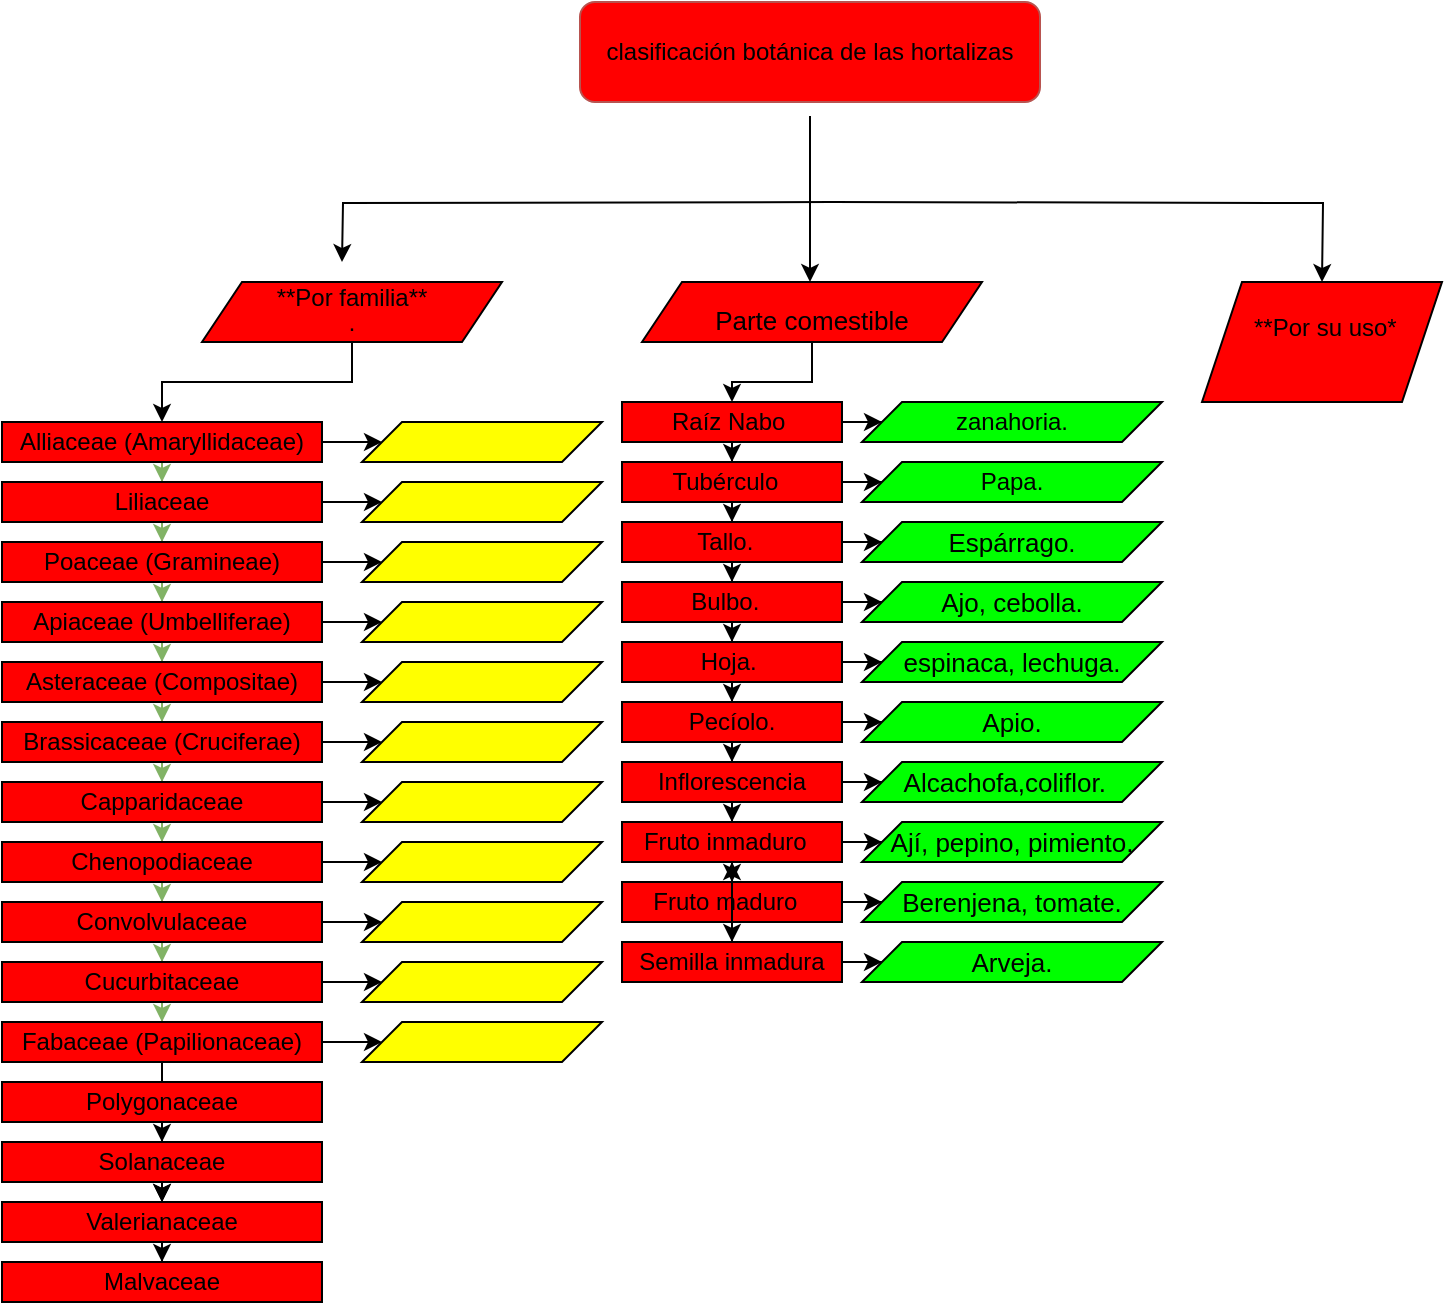 <mxfile version="20.2.7" type="github"><diagram id="4PT_vkWamiO-nSXqBPPG" name="Página-1"><mxGraphModel dx="1085" dy="634" grid="1" gridSize="10" guides="1" tooltips="1" connect="1" arrows="1" fold="1" page="1" pageScale="1" pageWidth="827" pageHeight="1169" math="0" shadow="0"><root><mxCell id="0"/><mxCell id="1" parent="0"/><mxCell id="nCWuup4R4AbDnW3DWiKd-2" style="edgeStyle=orthogonalEdgeStyle;rounded=0;orthogonalLoop=1;jettySize=auto;html=1;" edge="1" parent="1"><mxGeometry relative="1" as="geometry"><mxPoint x="670" y="160" as="targetPoint"/><mxPoint x="425" y="120" as="sourcePoint"/></mxGeometry></mxCell><mxCell id="nCWuup4R4AbDnW3DWiKd-3" style="edgeStyle=orthogonalEdgeStyle;rounded=0;orthogonalLoop=1;jettySize=auto;html=1;" edge="1" parent="1" source="S0YFLjFQys3BDrwnXeZM-1"><mxGeometry relative="1" as="geometry"><mxPoint x="414" y="160" as="targetPoint"/><Array as="points"><mxPoint x="414" y="160"/></Array></mxGeometry></mxCell><mxCell id="nCWuup4R4AbDnW3DWiKd-5" style="edgeStyle=orthogonalEdgeStyle;rounded=0;orthogonalLoop=1;jettySize=auto;html=1;" edge="1" parent="1"><mxGeometry relative="1" as="geometry"><mxPoint x="180" y="150" as="targetPoint"/><mxPoint x="425" y="120" as="sourcePoint"/></mxGeometry></mxCell><mxCell id="S0YFLjFQys3BDrwnXeZM-1" value="clasificación botánica de las hortalizas" style="rounded=1;whiteSpace=wrap;html=1;fillColor=#FF0000;strokeColor=#b85450;gradientColor=none;glass=0;shadow=0;sketch=0;perimeterSpacing=7;" parent="1" vertex="1"><mxGeometry x="299" y="20" width="230" height="50" as="geometry"/></mxCell><mxCell id="nCWuup4R4AbDnW3DWiKd-10" value="" style="edgeStyle=orthogonalEdgeStyle;rounded=0;orthogonalLoop=1;jettySize=auto;html=1;entryX=0.5;entryY=0;entryDx=0;entryDy=0;" edge="1" parent="1" source="nCWuup4R4AbDnW3DWiKd-4" target="nCWuup4R4AbDnW3DWiKd-9"><mxGeometry relative="1" as="geometry"><mxPoint x="80" y="220" as="targetPoint"/></mxGeometry></mxCell><mxCell id="nCWuup4R4AbDnW3DWiKd-4" value="**Por familia**&lt;br&gt;· " style="shape=parallelogram;perimeter=parallelogramPerimeter;whiteSpace=wrap;html=1;fixedSize=1;shadow=0;glass=0;sketch=0;fillColor=#FF0000;gradientColor=none;" vertex="1" parent="1"><mxGeometry x="110" y="160" width="150" height="30" as="geometry"/></mxCell><mxCell id="nCWuup4R4AbDnW3DWiKd-6" value="&#xA;&amp;nbsp;**Por su uso*&#xA;&#xA;" style="shape=parallelogram;perimeter=parallelogramPerimeter;whiteSpace=wrap;html=1;fixedSize=1;shadow=0;glass=0;sketch=0;fillColor=#FF0000;gradientColor=none;" vertex="1" parent="1"><mxGeometry x="610" y="160" width="120" height="60" as="geometry"/></mxCell><mxCell id="nCWuup4R4AbDnW3DWiKd-51" value="" style="edgeStyle=orthogonalEdgeStyle;rounded=0;orthogonalLoop=1;jettySize=auto;html=1;" edge="1" parent="1" source="nCWuup4R4AbDnW3DWiKd-7" target="nCWuup4R4AbDnW3DWiKd-50"><mxGeometry relative="1" as="geometry"/></mxCell><mxCell id="nCWuup4R4AbDnW3DWiKd-7" value="&lt;div&gt;Parte comestible&lt;/div&gt;" style="shape=parallelogram;perimeter=parallelogramPerimeter;whiteSpace=wrap;html=1;fixedSize=1;shadow=0;glass=0;sketch=0;fillColor=#FF0000;gradientColor=none;align=center;verticalAlign=bottom;horizontal=1;fontSize=13;labelBackgroundColor=none;labelBorderColor=none;" vertex="1" parent="1"><mxGeometry x="330" y="160" width="170" height="30" as="geometry"/></mxCell><mxCell id="nCWuup4R4AbDnW3DWiKd-8" style="edgeStyle=orthogonalEdgeStyle;rounded=0;orthogonalLoop=1;jettySize=auto;html=1;exitX=0.5;exitY=1;exitDx=0;exitDy=0;" edge="1" parent="1" source="nCWuup4R4AbDnW3DWiKd-6" target="nCWuup4R4AbDnW3DWiKd-6"><mxGeometry relative="1" as="geometry"/></mxCell><mxCell id="nCWuup4R4AbDnW3DWiKd-14" value="" style="edgeStyle=orthogonalEdgeStyle;rounded=0;orthogonalLoop=1;jettySize=auto;html=1;fillColor=#d5e8d4;strokeColor=#82b366;" edge="1" parent="1" source="nCWuup4R4AbDnW3DWiKd-9" target="nCWuup4R4AbDnW3DWiKd-13"><mxGeometry relative="1" as="geometry"/></mxCell><mxCell id="nCWuup4R4AbDnW3DWiKd-130" value="" style="edgeStyle=orthogonalEdgeStyle;rounded=0;orthogonalLoop=1;jettySize=auto;html=1;fontSize=13;fontColor=#000000;" edge="1" parent="1" source="nCWuup4R4AbDnW3DWiKd-9" target="nCWuup4R4AbDnW3DWiKd-129"><mxGeometry relative="1" as="geometry"/></mxCell><mxCell id="nCWuup4R4AbDnW3DWiKd-9" value="&lt;div&gt;Alliaceae (Amaryllidaceae)&lt;/div&gt;" style="whiteSpace=wrap;html=1;fillColor=#FF0000;shadow=0;glass=0;sketch=0;gradientColor=none;" vertex="1" parent="1"><mxGeometry x="10" y="230" width="160" height="20" as="geometry"/></mxCell><mxCell id="nCWuup4R4AbDnW3DWiKd-16" value="" style="edgeStyle=orthogonalEdgeStyle;rounded=0;orthogonalLoop=1;jettySize=auto;html=1;fillColor=#d5e8d4;strokeColor=#82b366;" edge="1" parent="1" source="nCWuup4R4AbDnW3DWiKd-13" target="nCWuup4R4AbDnW3DWiKd-15"><mxGeometry relative="1" as="geometry"/></mxCell><mxCell id="nCWuup4R4AbDnW3DWiKd-132" value="" style="edgeStyle=orthogonalEdgeStyle;rounded=0;orthogonalLoop=1;jettySize=auto;html=1;fontSize=13;fontColor=#000000;" edge="1" parent="1" source="nCWuup4R4AbDnW3DWiKd-13" target="nCWuup4R4AbDnW3DWiKd-131"><mxGeometry relative="1" as="geometry"/></mxCell><mxCell id="nCWuup4R4AbDnW3DWiKd-13" value="&lt;div&gt;Liliaceae&lt;/div&gt;" style="whiteSpace=wrap;html=1;fillColor=#FF0000;shadow=0;glass=0;sketch=0;gradientColor=none;" vertex="1" parent="1"><mxGeometry x="10" y="260" width="160" height="20" as="geometry"/></mxCell><mxCell id="nCWuup4R4AbDnW3DWiKd-18" value="" style="edgeStyle=orthogonalEdgeStyle;rounded=0;orthogonalLoop=1;jettySize=auto;html=1;fillColor=#d5e8d4;strokeColor=#82b366;" edge="1" parent="1" source="nCWuup4R4AbDnW3DWiKd-15" target="nCWuup4R4AbDnW3DWiKd-17"><mxGeometry relative="1" as="geometry"/></mxCell><mxCell id="nCWuup4R4AbDnW3DWiKd-134" value="" style="edgeStyle=orthogonalEdgeStyle;rounded=0;orthogonalLoop=1;jettySize=auto;html=1;fontSize=13;fontColor=#000000;" edge="1" parent="1" source="nCWuup4R4AbDnW3DWiKd-15" target="nCWuup4R4AbDnW3DWiKd-133"><mxGeometry relative="1" as="geometry"/></mxCell><mxCell id="nCWuup4R4AbDnW3DWiKd-15" value="&lt;div&gt;Poaceae (Gramineae)&lt;/div&gt;" style="whiteSpace=wrap;html=1;fillColor=#FF0000;shadow=0;glass=0;sketch=0;gradientColor=none;" vertex="1" parent="1"><mxGeometry x="10" y="290" width="160" height="20" as="geometry"/></mxCell><mxCell id="nCWuup4R4AbDnW3DWiKd-20" value="" style="edgeStyle=orthogonalEdgeStyle;rounded=0;orthogonalLoop=1;jettySize=auto;html=1;fillColor=#d5e8d4;strokeColor=#82b366;" edge="1" parent="1" source="nCWuup4R4AbDnW3DWiKd-17" target="nCWuup4R4AbDnW3DWiKd-19"><mxGeometry relative="1" as="geometry"/></mxCell><mxCell id="nCWuup4R4AbDnW3DWiKd-136" value="" style="edgeStyle=orthogonalEdgeStyle;rounded=0;orthogonalLoop=1;jettySize=auto;html=1;fontSize=13;fontColor=#000000;" edge="1" parent="1" source="nCWuup4R4AbDnW3DWiKd-17" target="nCWuup4R4AbDnW3DWiKd-135"><mxGeometry relative="1" as="geometry"/></mxCell><mxCell id="nCWuup4R4AbDnW3DWiKd-17" value="Apiaceae (Umbelliferae)" style="whiteSpace=wrap;html=1;fillColor=#FF0000;shadow=0;glass=0;sketch=0;gradientColor=none;" vertex="1" parent="1"><mxGeometry x="10" y="320" width="160" height="20" as="geometry"/></mxCell><mxCell id="nCWuup4R4AbDnW3DWiKd-23" value="" style="edgeStyle=orthogonalEdgeStyle;rounded=0;orthogonalLoop=1;jettySize=auto;html=1;fillColor=#d5e8d4;strokeColor=#82b366;" edge="1" parent="1" source="nCWuup4R4AbDnW3DWiKd-19" target="nCWuup4R4AbDnW3DWiKd-22"><mxGeometry relative="1" as="geometry"/></mxCell><mxCell id="nCWuup4R4AbDnW3DWiKd-138" value="" style="edgeStyle=orthogonalEdgeStyle;rounded=0;orthogonalLoop=1;jettySize=auto;html=1;fontSize=13;fontColor=#000000;" edge="1" parent="1" source="nCWuup4R4AbDnW3DWiKd-19" target="nCWuup4R4AbDnW3DWiKd-137"><mxGeometry relative="1" as="geometry"/></mxCell><mxCell id="nCWuup4R4AbDnW3DWiKd-19" value="Asteraceae (Compositae)" style="whiteSpace=wrap;html=1;fillColor=#FF0000;shadow=0;glass=0;sketch=0;gradientColor=none;" vertex="1" parent="1"><mxGeometry x="10" y="350" width="160" height="20" as="geometry"/></mxCell><mxCell id="nCWuup4R4AbDnW3DWiKd-25" value="" style="edgeStyle=orthogonalEdgeStyle;rounded=0;orthogonalLoop=1;jettySize=auto;html=1;fillColor=#d5e8d4;strokeColor=#82b366;" edge="1" parent="1" source="nCWuup4R4AbDnW3DWiKd-22" target="nCWuup4R4AbDnW3DWiKd-24"><mxGeometry relative="1" as="geometry"/></mxCell><mxCell id="nCWuup4R4AbDnW3DWiKd-140" value="" style="edgeStyle=orthogonalEdgeStyle;rounded=0;orthogonalLoop=1;jettySize=auto;html=1;fontSize=13;fontColor=#000000;" edge="1" parent="1" source="nCWuup4R4AbDnW3DWiKd-22" target="nCWuup4R4AbDnW3DWiKd-139"><mxGeometry relative="1" as="geometry"/></mxCell><mxCell id="nCWuup4R4AbDnW3DWiKd-22" value="&lt;div&gt;Brassicaceae (Cruciferae)&lt;/div&gt;" style="whiteSpace=wrap;html=1;fillColor=#FF0000;shadow=0;glass=0;sketch=0;gradientColor=none;" vertex="1" parent="1"><mxGeometry x="10" y="380" width="160" height="20" as="geometry"/></mxCell><mxCell id="nCWuup4R4AbDnW3DWiKd-27" value="" style="edgeStyle=orthogonalEdgeStyle;rounded=0;orthogonalLoop=1;jettySize=auto;html=1;fillColor=#d5e8d4;strokeColor=#82b366;" edge="1" parent="1" source="nCWuup4R4AbDnW3DWiKd-24" target="nCWuup4R4AbDnW3DWiKd-26"><mxGeometry relative="1" as="geometry"/></mxCell><mxCell id="nCWuup4R4AbDnW3DWiKd-142" value="" style="edgeStyle=orthogonalEdgeStyle;rounded=0;orthogonalLoop=1;jettySize=auto;html=1;fontSize=13;fontColor=#000000;" edge="1" parent="1" source="nCWuup4R4AbDnW3DWiKd-24" target="nCWuup4R4AbDnW3DWiKd-141"><mxGeometry relative="1" as="geometry"/></mxCell><mxCell id="nCWuup4R4AbDnW3DWiKd-24" value="&lt;div&gt;Capparidaceae&lt;/div&gt;" style="whiteSpace=wrap;html=1;fillColor=#FF0000;shadow=0;glass=0;sketch=0;gradientColor=none;" vertex="1" parent="1"><mxGeometry x="10" y="410" width="160" height="20" as="geometry"/></mxCell><mxCell id="nCWuup4R4AbDnW3DWiKd-29" value="" style="edgeStyle=orthogonalEdgeStyle;rounded=0;orthogonalLoop=1;jettySize=auto;html=1;fillColor=#d5e8d4;strokeColor=#82b366;" edge="1" parent="1" source="nCWuup4R4AbDnW3DWiKd-26" target="nCWuup4R4AbDnW3DWiKd-28"><mxGeometry relative="1" as="geometry"/></mxCell><mxCell id="nCWuup4R4AbDnW3DWiKd-144" value="" style="edgeStyle=orthogonalEdgeStyle;rounded=0;orthogonalLoop=1;jettySize=auto;html=1;fontSize=13;fontColor=#000000;" edge="1" parent="1" source="nCWuup4R4AbDnW3DWiKd-26" target="nCWuup4R4AbDnW3DWiKd-143"><mxGeometry relative="1" as="geometry"/></mxCell><mxCell id="nCWuup4R4AbDnW3DWiKd-26" value="Chenopodiaceae&lt;br&gt;" style="whiteSpace=wrap;html=1;fillColor=#FF0000;shadow=0;glass=0;sketch=0;gradientColor=none;" vertex="1" parent="1"><mxGeometry x="10" y="440" width="160" height="20" as="geometry"/></mxCell><mxCell id="nCWuup4R4AbDnW3DWiKd-31" value="" style="edgeStyle=orthogonalEdgeStyle;rounded=0;orthogonalLoop=1;jettySize=auto;html=1;fillColor=#d5e8d4;strokeColor=#82b366;" edge="1" parent="1" source="nCWuup4R4AbDnW3DWiKd-28" target="nCWuup4R4AbDnW3DWiKd-30"><mxGeometry relative="1" as="geometry"/></mxCell><mxCell id="nCWuup4R4AbDnW3DWiKd-146" value="" style="edgeStyle=orthogonalEdgeStyle;rounded=0;orthogonalLoop=1;jettySize=auto;html=1;fontSize=13;fontColor=#000000;" edge="1" parent="1" source="nCWuup4R4AbDnW3DWiKd-28" target="nCWuup4R4AbDnW3DWiKd-145"><mxGeometry relative="1" as="geometry"/></mxCell><mxCell id="nCWuup4R4AbDnW3DWiKd-28" value="Convolvulaceae&lt;br&gt;" style="whiteSpace=wrap;html=1;fillColor=#FF0000;shadow=0;glass=0;sketch=0;gradientColor=none;" vertex="1" parent="1"><mxGeometry x="10" y="470" width="160" height="20" as="geometry"/></mxCell><mxCell id="nCWuup4R4AbDnW3DWiKd-33" value="" style="edgeStyle=orthogonalEdgeStyle;rounded=0;orthogonalLoop=1;jettySize=auto;html=1;fillColor=#d5e8d4;strokeColor=#82b366;" edge="1" parent="1" source="nCWuup4R4AbDnW3DWiKd-30" target="nCWuup4R4AbDnW3DWiKd-32"><mxGeometry relative="1" as="geometry"/></mxCell><mxCell id="nCWuup4R4AbDnW3DWiKd-150" value="" style="edgeStyle=orthogonalEdgeStyle;rounded=0;orthogonalLoop=1;jettySize=auto;html=1;fontSize=13;fontColor=#000000;" edge="1" parent="1" source="nCWuup4R4AbDnW3DWiKd-30" target="nCWuup4R4AbDnW3DWiKd-148"><mxGeometry relative="1" as="geometry"/></mxCell><mxCell id="nCWuup4R4AbDnW3DWiKd-30" value="Cucurbitaceae&lt;br&gt;" style="whiteSpace=wrap;html=1;fillColor=#FF0000;shadow=0;glass=0;sketch=0;gradientColor=none;" vertex="1" parent="1"><mxGeometry x="10" y="500" width="160" height="20" as="geometry"/></mxCell><mxCell id="nCWuup4R4AbDnW3DWiKd-75" value="" style="edgeStyle=orthogonalEdgeStyle;rounded=0;orthogonalLoop=1;jettySize=auto;html=1;fontSize=13;" edge="1" parent="1" source="nCWuup4R4AbDnW3DWiKd-32" target="nCWuup4R4AbDnW3DWiKd-44"><mxGeometry relative="1" as="geometry"/></mxCell><mxCell id="nCWuup4R4AbDnW3DWiKd-152" value="" style="edgeStyle=orthogonalEdgeStyle;rounded=0;orthogonalLoop=1;jettySize=auto;html=1;fontSize=13;fontColor=#000000;" edge="1" parent="1" source="nCWuup4R4AbDnW3DWiKd-32" target="nCWuup4R4AbDnW3DWiKd-151"><mxGeometry relative="1" as="geometry"/></mxCell><mxCell id="nCWuup4R4AbDnW3DWiKd-32" value="Fabaceae (Papilionaceae)" style="whiteSpace=wrap;html=1;fillColor=#FF0000;shadow=0;glass=0;sketch=0;gradientColor=none;" vertex="1" parent="1"><mxGeometry x="10" y="530" width="160" height="20" as="geometry"/></mxCell><mxCell id="nCWuup4R4AbDnW3DWiKd-43" value="" style="edgeStyle=orthogonalEdgeStyle;rounded=0;orthogonalLoop=1;jettySize=auto;html=1;" edge="1" parent="1" source="nCWuup4R4AbDnW3DWiKd-40" target="nCWuup4R4AbDnW3DWiKd-42"><mxGeometry relative="1" as="geometry"/></mxCell><mxCell id="nCWuup4R4AbDnW3DWiKd-40" value="Polygonaceae&lt;br&gt;" style="whiteSpace=wrap;html=1;fillColor=#FF0000;shadow=0;glass=0;sketch=0;gradientColor=none;" vertex="1" parent="1"><mxGeometry x="10" y="560" width="160" height="20" as="geometry"/></mxCell><mxCell id="nCWuup4R4AbDnW3DWiKd-45" value="" style="edgeStyle=orthogonalEdgeStyle;rounded=0;orthogonalLoop=1;jettySize=auto;html=1;" edge="1" parent="1" source="nCWuup4R4AbDnW3DWiKd-42" target="nCWuup4R4AbDnW3DWiKd-44"><mxGeometry relative="1" as="geometry"/></mxCell><mxCell id="nCWuup4R4AbDnW3DWiKd-42" value="Solanaceae&lt;br&gt;" style="whiteSpace=wrap;html=1;fillColor=#FF0000;shadow=0;glass=0;sketch=0;gradientColor=none;" vertex="1" parent="1"><mxGeometry x="10" y="590" width="160" height="20" as="geometry"/></mxCell><mxCell id="nCWuup4R4AbDnW3DWiKd-79" value="" style="edgeStyle=orthogonalEdgeStyle;rounded=0;orthogonalLoop=1;jettySize=auto;html=1;fontSize=13;" edge="1" parent="1" source="nCWuup4R4AbDnW3DWiKd-44" target="nCWuup4R4AbDnW3DWiKd-78"><mxGeometry relative="1" as="geometry"/></mxCell><mxCell id="nCWuup4R4AbDnW3DWiKd-44" value="Valerianaceae&lt;br&gt;" style="whiteSpace=wrap;html=1;fillColor=#FF0000;shadow=0;glass=0;sketch=0;gradientColor=none;" vertex="1" parent="1"><mxGeometry x="10" y="620" width="160" height="20" as="geometry"/></mxCell><mxCell id="nCWuup4R4AbDnW3DWiKd-53" value="" style="edgeStyle=orthogonalEdgeStyle;rounded=0;orthogonalLoop=1;jettySize=auto;html=1;" edge="1" parent="1" source="nCWuup4R4AbDnW3DWiKd-50" target="nCWuup4R4AbDnW3DWiKd-52"><mxGeometry relative="1" as="geometry"/></mxCell><mxCell id="nCWuup4R4AbDnW3DWiKd-89" value="" style="edgeStyle=orthogonalEdgeStyle;rounded=0;orthogonalLoop=1;jettySize=auto;html=1;fontSize=13;" edge="1" parent="1" source="nCWuup4R4AbDnW3DWiKd-50" target="nCWuup4R4AbDnW3DWiKd-88"><mxGeometry relative="1" as="geometry"/></mxCell><mxCell id="nCWuup4R4AbDnW3DWiKd-50" value="Raíz Nabo&amp;nbsp; " style="whiteSpace=wrap;html=1;fillColor=#FF0000;shadow=0;glass=0;sketch=0;gradientColor=none;" vertex="1" parent="1"><mxGeometry x="320" y="220" width="110" height="20" as="geometry"/></mxCell><mxCell id="nCWuup4R4AbDnW3DWiKd-55" value="" style="edgeStyle=orthogonalEdgeStyle;rounded=0;orthogonalLoop=1;jettySize=auto;html=1;" edge="1" parent="1" source="nCWuup4R4AbDnW3DWiKd-52" target="nCWuup4R4AbDnW3DWiKd-54"><mxGeometry relative="1" as="geometry"/></mxCell><mxCell id="nCWuup4R4AbDnW3DWiKd-93" value="" style="edgeStyle=orthogonalEdgeStyle;rounded=0;orthogonalLoop=1;jettySize=auto;html=1;fontSize=13;" edge="1" parent="1" source="nCWuup4R4AbDnW3DWiKd-52" target="nCWuup4R4AbDnW3DWiKd-92"><mxGeometry relative="1" as="geometry"/></mxCell><mxCell id="nCWuup4R4AbDnW3DWiKd-52" value="Tubérculo&amp;nbsp;&amp;nbsp; " style="whiteSpace=wrap;html=1;fillColor=#FF0000;shadow=0;glass=0;sketch=0;gradientColor=none;" vertex="1" parent="1"><mxGeometry x="320" y="250" width="110" height="20" as="geometry"/></mxCell><mxCell id="nCWuup4R4AbDnW3DWiKd-57" value="" style="edgeStyle=orthogonalEdgeStyle;rounded=0;orthogonalLoop=1;jettySize=auto;html=1;" edge="1" parent="1" source="nCWuup4R4AbDnW3DWiKd-54" target="nCWuup4R4AbDnW3DWiKd-56"><mxGeometry relative="1" as="geometry"/></mxCell><mxCell id="nCWuup4R4AbDnW3DWiKd-96" value="" style="edgeStyle=orthogonalEdgeStyle;rounded=0;orthogonalLoop=1;jettySize=auto;html=1;fontSize=13;" edge="1" parent="1" source="nCWuup4R4AbDnW3DWiKd-54" target="nCWuup4R4AbDnW3DWiKd-95"><mxGeometry relative="1" as="geometry"/></mxCell><mxCell id="nCWuup4R4AbDnW3DWiKd-54" value="Tallo. &amp;nbsp;" style="whiteSpace=wrap;html=1;fillColor=#FF0000;shadow=0;glass=0;sketch=0;gradientColor=none;" vertex="1" parent="1"><mxGeometry x="320" y="280" width="110" height="20" as="geometry"/></mxCell><mxCell id="nCWuup4R4AbDnW3DWiKd-59" value="" style="edgeStyle=orthogonalEdgeStyle;rounded=0;orthogonalLoop=1;jettySize=auto;html=1;" edge="1" parent="1" source="nCWuup4R4AbDnW3DWiKd-56" target="nCWuup4R4AbDnW3DWiKd-58"><mxGeometry relative="1" as="geometry"/></mxCell><mxCell id="nCWuup4R4AbDnW3DWiKd-109" value="" style="edgeStyle=orthogonalEdgeStyle;rounded=0;orthogonalLoop=1;jettySize=auto;html=1;fontSize=13;" edge="1" parent="1" source="nCWuup4R4AbDnW3DWiKd-56" target="nCWuup4R4AbDnW3DWiKd-98"><mxGeometry relative="1" as="geometry"/></mxCell><mxCell id="nCWuup4R4AbDnW3DWiKd-56" value="Bulbo. &amp;nbsp;" style="whiteSpace=wrap;html=1;fillColor=#FF0000;shadow=0;glass=0;sketch=0;gradientColor=none;" vertex="1" parent="1"><mxGeometry x="320" y="310" width="110" height="20" as="geometry"/></mxCell><mxCell id="nCWuup4R4AbDnW3DWiKd-64" value="" style="edgeStyle=orthogonalEdgeStyle;rounded=0;orthogonalLoop=1;jettySize=auto;html=1;fontSize=13;" edge="1" parent="1" source="nCWuup4R4AbDnW3DWiKd-58" target="nCWuup4R4AbDnW3DWiKd-63"><mxGeometry relative="1" as="geometry"/></mxCell><mxCell id="nCWuup4R4AbDnW3DWiKd-111" value="" style="edgeStyle=orthogonalEdgeStyle;rounded=0;orthogonalLoop=1;jettySize=auto;html=1;fontSize=13;" edge="1" parent="1" source="nCWuup4R4AbDnW3DWiKd-58" target="nCWuup4R4AbDnW3DWiKd-110"><mxGeometry relative="1" as="geometry"/></mxCell><mxCell id="nCWuup4R4AbDnW3DWiKd-58" value="Hoja.&amp;nbsp; " style="whiteSpace=wrap;html=1;fillColor=#FF0000;shadow=0;glass=0;sketch=0;gradientColor=none;" vertex="1" parent="1"><mxGeometry x="320" y="340" width="110" height="20" as="geometry"/></mxCell><mxCell id="nCWuup4R4AbDnW3DWiKd-66" value="" style="edgeStyle=orthogonalEdgeStyle;rounded=0;orthogonalLoop=1;jettySize=auto;html=1;fontSize=13;" edge="1" parent="1" source="nCWuup4R4AbDnW3DWiKd-63" target="nCWuup4R4AbDnW3DWiKd-65"><mxGeometry relative="1" as="geometry"/></mxCell><mxCell id="nCWuup4R4AbDnW3DWiKd-113" value="" style="edgeStyle=orthogonalEdgeStyle;rounded=0;orthogonalLoop=1;jettySize=auto;html=1;fontSize=13;" edge="1" parent="1" source="nCWuup4R4AbDnW3DWiKd-63" target="nCWuup4R4AbDnW3DWiKd-112"><mxGeometry relative="1" as="geometry"/></mxCell><mxCell id="nCWuup4R4AbDnW3DWiKd-63" value="Pecíolo. " style="whiteSpace=wrap;html=1;fillColor=#FF0000;shadow=0;glass=0;sketch=0;gradientColor=none;" vertex="1" parent="1"><mxGeometry x="320" y="370" width="110" height="20" as="geometry"/></mxCell><mxCell id="nCWuup4R4AbDnW3DWiKd-68" value="" style="edgeStyle=orthogonalEdgeStyle;rounded=0;orthogonalLoop=1;jettySize=auto;html=1;fontSize=13;" edge="1" parent="1" source="nCWuup4R4AbDnW3DWiKd-65" target="nCWuup4R4AbDnW3DWiKd-67"><mxGeometry relative="1" as="geometry"/></mxCell><mxCell id="nCWuup4R4AbDnW3DWiKd-115" value="" style="edgeStyle=orthogonalEdgeStyle;rounded=0;orthogonalLoop=1;jettySize=auto;html=1;fontSize=13;" edge="1" parent="1" source="nCWuup4R4AbDnW3DWiKd-65" target="nCWuup4R4AbDnW3DWiKd-114"><mxGeometry relative="1" as="geometry"/></mxCell><mxCell id="nCWuup4R4AbDnW3DWiKd-65" value="Inflorescencia " style="whiteSpace=wrap;html=1;fillColor=#FF0000;shadow=0;glass=0;sketch=0;gradientColor=none;" vertex="1" parent="1"><mxGeometry x="320" y="400" width="110" height="20" as="geometry"/></mxCell><mxCell id="nCWuup4R4AbDnW3DWiKd-70" value="" style="edgeStyle=orthogonalEdgeStyle;rounded=0;orthogonalLoop=1;jettySize=auto;html=1;fontSize=13;" edge="1" parent="1" source="nCWuup4R4AbDnW3DWiKd-67" target="nCWuup4R4AbDnW3DWiKd-69"><mxGeometry relative="1" as="geometry"/></mxCell><mxCell id="nCWuup4R4AbDnW3DWiKd-117" value="" style="edgeStyle=orthogonalEdgeStyle;rounded=0;orthogonalLoop=1;jettySize=auto;html=1;fontSize=13;" edge="1" parent="1" source="nCWuup4R4AbDnW3DWiKd-67" target="nCWuup4R4AbDnW3DWiKd-116"><mxGeometry relative="1" as="geometry"/></mxCell><mxCell id="nCWuup4R4AbDnW3DWiKd-67" value="Fruto inmaduro&amp;nbsp;&amp;nbsp; " style="whiteSpace=wrap;html=1;fillColor=#FF0000;shadow=0;glass=0;sketch=0;gradientColor=none;" vertex="1" parent="1"><mxGeometry x="320" y="430" width="110" height="20" as="geometry"/></mxCell><mxCell id="nCWuup4R4AbDnW3DWiKd-73" value="" style="edgeStyle=orthogonalEdgeStyle;rounded=0;orthogonalLoop=1;jettySize=auto;html=1;fontSize=13;" edge="1" parent="1" source="nCWuup4R4AbDnW3DWiKd-69" target="nCWuup4R4AbDnW3DWiKd-72"><mxGeometry relative="1" as="geometry"/></mxCell><mxCell id="nCWuup4R4AbDnW3DWiKd-123" value="" style="edgeStyle=orthogonalEdgeStyle;rounded=0;orthogonalLoop=1;jettySize=auto;html=1;fontSize=13;" edge="1" parent="1" source="nCWuup4R4AbDnW3DWiKd-69" target="nCWuup4R4AbDnW3DWiKd-118"><mxGeometry relative="1" as="geometry"/></mxCell><mxCell id="nCWuup4R4AbDnW3DWiKd-69" value="Fruto maduro&amp;nbsp;&amp;nbsp; " style="whiteSpace=wrap;html=1;fillColor=#FF0000;shadow=0;glass=0;sketch=0;gradientColor=none;" vertex="1" parent="1"><mxGeometry x="320" y="460" width="110" height="20" as="geometry"/></mxCell><mxCell id="nCWuup4R4AbDnW3DWiKd-126" value="" style="edgeStyle=orthogonalEdgeStyle;rounded=0;orthogonalLoop=1;jettySize=auto;html=1;fontSize=13;" edge="1" parent="1" source="nCWuup4R4AbDnW3DWiKd-72" target="nCWuup4R4AbDnW3DWiKd-125"><mxGeometry relative="1" as="geometry"/></mxCell><mxCell id="nCWuup4R4AbDnW3DWiKd-127" value="" style="edgeStyle=orthogonalEdgeStyle;rounded=0;orthogonalLoop=1;jettySize=auto;html=1;fontSize=13;" edge="1" parent="1" source="nCWuup4R4AbDnW3DWiKd-72" target="nCWuup4R4AbDnW3DWiKd-67"><mxGeometry relative="1" as="geometry"/></mxCell><mxCell id="nCWuup4R4AbDnW3DWiKd-72" value="Semilla inmadura " style="whiteSpace=wrap;html=1;fillColor=#FF0000;shadow=0;glass=0;sketch=0;gradientColor=none;" vertex="1" parent="1"><mxGeometry x="320" y="490" width="110" height="20" as="geometry"/></mxCell><mxCell id="nCWuup4R4AbDnW3DWiKd-78" value="Malvaceae&lt;br&gt;" style="whiteSpace=wrap;html=1;fillColor=#FF0000;shadow=0;glass=0;sketch=0;gradientColor=none;" vertex="1" parent="1"><mxGeometry x="10" y="650" width="160" height="20" as="geometry"/></mxCell><mxCell id="nCWuup4R4AbDnW3DWiKd-88" value="zanahoria.&lt;br&gt;" style="shape=parallelogram;perimeter=parallelogramPerimeter;whiteSpace=wrap;html=1;fixedSize=1;fillColor=#00FF00;shadow=0;glass=0;sketch=0;gradientColor=none;fontColor=#000000;" vertex="1" parent="1"><mxGeometry x="440" y="220" width="150" height="20" as="geometry"/></mxCell><mxCell id="nCWuup4R4AbDnW3DWiKd-92" value="Papa.&lt;br&gt;" style="shape=parallelogram;perimeter=parallelogramPerimeter;whiteSpace=wrap;html=1;fixedSize=1;fillColor=#00FF00;shadow=0;glass=0;sketch=0;gradientColor=none;" vertex="1" parent="1"><mxGeometry x="440" y="250" width="150" height="20" as="geometry"/></mxCell><mxCell id="nCWuup4R4AbDnW3DWiKd-95" value="Espárrago.&lt;br&gt;" style="shape=parallelogram;perimeter=parallelogramPerimeter;whiteSpace=wrap;html=1;fixedSize=1;shadow=0;glass=0;labelBackgroundColor=none;labelBorderColor=none;sketch=0;fontSize=13;fillColor=#00FF00;gradientColor=none;" vertex="1" parent="1"><mxGeometry x="440" y="280" width="150" height="20" as="geometry"/></mxCell><mxCell id="nCWuup4R4AbDnW3DWiKd-98" value="Ajo, cebolla. " style="shape=parallelogram;perimeter=parallelogramPerimeter;whiteSpace=wrap;html=1;fixedSize=1;shadow=0;glass=0;labelBackgroundColor=none;labelBorderColor=none;sketch=0;fontSize=13;fillColor=#00FF00;gradientColor=none;" vertex="1" parent="1"><mxGeometry x="440" y="310" width="150" height="20" as="geometry"/></mxCell><mxCell id="nCWuup4R4AbDnW3DWiKd-110" value="espinaca, lechuga.&lt;br&gt;" style="shape=parallelogram;perimeter=parallelogramPerimeter;whiteSpace=wrap;html=1;fixedSize=1;shadow=0;glass=0;labelBackgroundColor=none;labelBorderColor=none;sketch=0;fontSize=13;fillColor=#00FF00;gradientColor=none;" vertex="1" parent="1"><mxGeometry x="440" y="340" width="150" height="20" as="geometry"/></mxCell><mxCell id="nCWuup4R4AbDnW3DWiKd-112" value="Apio.&lt;br&gt;" style="shape=parallelogram;perimeter=parallelogramPerimeter;whiteSpace=wrap;html=1;fixedSize=1;shadow=0;glass=0;labelBackgroundColor=none;labelBorderColor=none;sketch=0;fontSize=13;fillColor=#00FF00;gradientColor=none;" vertex="1" parent="1"><mxGeometry x="440" y="370" width="150" height="20" as="geometry"/></mxCell><mxCell id="nCWuup4R4AbDnW3DWiKd-114" value="Alcachofa,coliflor. &amp;nbsp;&lt;br&gt;" style="shape=parallelogram;perimeter=parallelogramPerimeter;whiteSpace=wrap;html=1;fixedSize=1;shadow=0;glass=0;labelBackgroundColor=none;labelBorderColor=none;sketch=0;fontSize=13;fillColor=#00FF00;gradientColor=none;" vertex="1" parent="1"><mxGeometry x="440" y="400" width="150" height="20" as="geometry"/></mxCell><mxCell id="nCWuup4R4AbDnW3DWiKd-116" value="Ají, pepino, pimiento.&lt;br&gt;" style="shape=parallelogram;perimeter=parallelogramPerimeter;whiteSpace=wrap;html=1;fixedSize=1;shadow=0;glass=0;labelBackgroundColor=none;labelBorderColor=none;sketch=0;fontSize=13;fillColor=#00FF00;gradientColor=none;" vertex="1" parent="1"><mxGeometry x="440" y="430" width="150" height="20" as="geometry"/></mxCell><mxCell id="nCWuup4R4AbDnW3DWiKd-118" value="Berenjena, tomate." style="shape=parallelogram;perimeter=parallelogramPerimeter;whiteSpace=wrap;html=1;fixedSize=1;shadow=0;glass=0;labelBackgroundColor=none;labelBorderColor=none;sketch=0;fontSize=13;fillColor=#00FF00;gradientColor=none;" vertex="1" parent="1"><mxGeometry x="440" y="460" width="150" height="20" as="geometry"/></mxCell><mxCell id="nCWuup4R4AbDnW3DWiKd-125" value="Arveja.&lt;br&gt;" style="shape=parallelogram;perimeter=parallelogramPerimeter;whiteSpace=wrap;html=1;fixedSize=1;shadow=0;glass=0;labelBackgroundColor=none;labelBorderColor=none;sketch=0;fontSize=13;fillColor=#00FF00;gradientColor=none;" vertex="1" parent="1"><mxGeometry x="440" y="490" width="150" height="20" as="geometry"/></mxCell><mxCell id="nCWuup4R4AbDnW3DWiKd-129" value="" style="shape=parallelogram;perimeter=parallelogramPerimeter;whiteSpace=wrap;html=1;fixedSize=1;shadow=0;glass=0;labelBackgroundColor=none;labelBorderColor=none;sketch=0;fontSize=13;fontColor=#000000;strokeColor=#000000;fillColor=#FFFF00;gradientColor=none;" vertex="1" parent="1"><mxGeometry x="190" y="230" width="120" height="20" as="geometry"/></mxCell><mxCell id="nCWuup4R4AbDnW3DWiKd-131" value="" style="shape=parallelogram;perimeter=parallelogramPerimeter;whiteSpace=wrap;html=1;fixedSize=1;shadow=0;glass=0;labelBackgroundColor=none;labelBorderColor=none;sketch=0;fontSize=13;fontColor=#000000;strokeColor=#000000;fillColor=#FFFF00;gradientColor=none;" vertex="1" parent="1"><mxGeometry x="190" y="260" width="120" height="20" as="geometry"/></mxCell><mxCell id="nCWuup4R4AbDnW3DWiKd-133" value="" style="shape=parallelogram;perimeter=parallelogramPerimeter;whiteSpace=wrap;html=1;fixedSize=1;shadow=0;glass=0;labelBackgroundColor=none;labelBorderColor=none;sketch=0;fontSize=13;fontColor=#000000;strokeColor=#000000;fillColor=#FFFF00;gradientColor=none;" vertex="1" parent="1"><mxGeometry x="190" y="290" width="120" height="20" as="geometry"/></mxCell><mxCell id="nCWuup4R4AbDnW3DWiKd-135" value="" style="shape=parallelogram;perimeter=parallelogramPerimeter;whiteSpace=wrap;html=1;fixedSize=1;shadow=0;glass=0;labelBackgroundColor=none;labelBorderColor=none;sketch=0;fontSize=13;fontColor=#000000;strokeColor=#000000;fillColor=#FFFF00;gradientColor=none;" vertex="1" parent="1"><mxGeometry x="190" y="320" width="120" height="20" as="geometry"/></mxCell><mxCell id="nCWuup4R4AbDnW3DWiKd-137" value="" style="shape=parallelogram;perimeter=parallelogramPerimeter;whiteSpace=wrap;html=1;fixedSize=1;shadow=0;glass=0;labelBackgroundColor=none;labelBorderColor=none;sketch=0;fontSize=13;fontColor=#000000;strokeColor=#000000;fillColor=#FFFF00;gradientColor=none;" vertex="1" parent="1"><mxGeometry x="190" y="350" width="120" height="20" as="geometry"/></mxCell><mxCell id="nCWuup4R4AbDnW3DWiKd-139" value="" style="shape=parallelogram;perimeter=parallelogramPerimeter;whiteSpace=wrap;html=1;fixedSize=1;shadow=0;glass=0;labelBackgroundColor=none;labelBorderColor=none;sketch=0;fontSize=13;fontColor=#000000;strokeColor=#000000;fillColor=#FFFF00;gradientColor=none;" vertex="1" parent="1"><mxGeometry x="190" y="380" width="120" height="20" as="geometry"/></mxCell><mxCell id="nCWuup4R4AbDnW3DWiKd-141" value="" style="shape=parallelogram;perimeter=parallelogramPerimeter;whiteSpace=wrap;html=1;fixedSize=1;shadow=0;glass=0;labelBackgroundColor=none;labelBorderColor=none;sketch=0;fontSize=13;fontColor=#000000;strokeColor=#000000;fillColor=#FFFF00;gradientColor=none;" vertex="1" parent="1"><mxGeometry x="190" y="410" width="120" height="20" as="geometry"/></mxCell><mxCell id="nCWuup4R4AbDnW3DWiKd-143" value="" style="shape=parallelogram;perimeter=parallelogramPerimeter;whiteSpace=wrap;html=1;fixedSize=1;shadow=0;glass=0;labelBackgroundColor=none;labelBorderColor=none;sketch=0;fontSize=13;fontColor=#000000;strokeColor=#000000;fillColor=#FFFF00;gradientColor=none;" vertex="1" parent="1"><mxGeometry x="190" y="440" width="120" height="20" as="geometry"/></mxCell><mxCell id="nCWuup4R4AbDnW3DWiKd-145" value="" style="shape=parallelogram;perimeter=parallelogramPerimeter;whiteSpace=wrap;html=1;fixedSize=1;shadow=0;glass=0;labelBackgroundColor=none;labelBorderColor=none;sketch=0;fontSize=13;fontColor=#000000;strokeColor=#000000;fillColor=#FFFF00;gradientColor=none;" vertex="1" parent="1"><mxGeometry x="190" y="470" width="120" height="20" as="geometry"/></mxCell><mxCell id="nCWuup4R4AbDnW3DWiKd-148" value="" style="shape=parallelogram;perimeter=parallelogramPerimeter;whiteSpace=wrap;html=1;fixedSize=1;shadow=0;glass=0;labelBackgroundColor=none;labelBorderColor=none;sketch=0;fontSize=13;fontColor=#000000;strokeColor=#000000;fillColor=#FFFF00;gradientColor=none;" vertex="1" parent="1"><mxGeometry x="190" y="500" width="120" height="20" as="geometry"/></mxCell><mxCell id="nCWuup4R4AbDnW3DWiKd-151" value="" style="shape=parallelogram;perimeter=parallelogramPerimeter;whiteSpace=wrap;html=1;fixedSize=1;shadow=0;glass=0;labelBackgroundColor=none;labelBorderColor=none;sketch=0;fontSize=13;fontColor=#000000;strokeColor=#000000;fillColor=#FFFF00;gradientColor=none;" vertex="1" parent="1"><mxGeometry x="190" y="530" width="120" height="20" as="geometry"/></mxCell></root></mxGraphModel></diagram></mxfile>